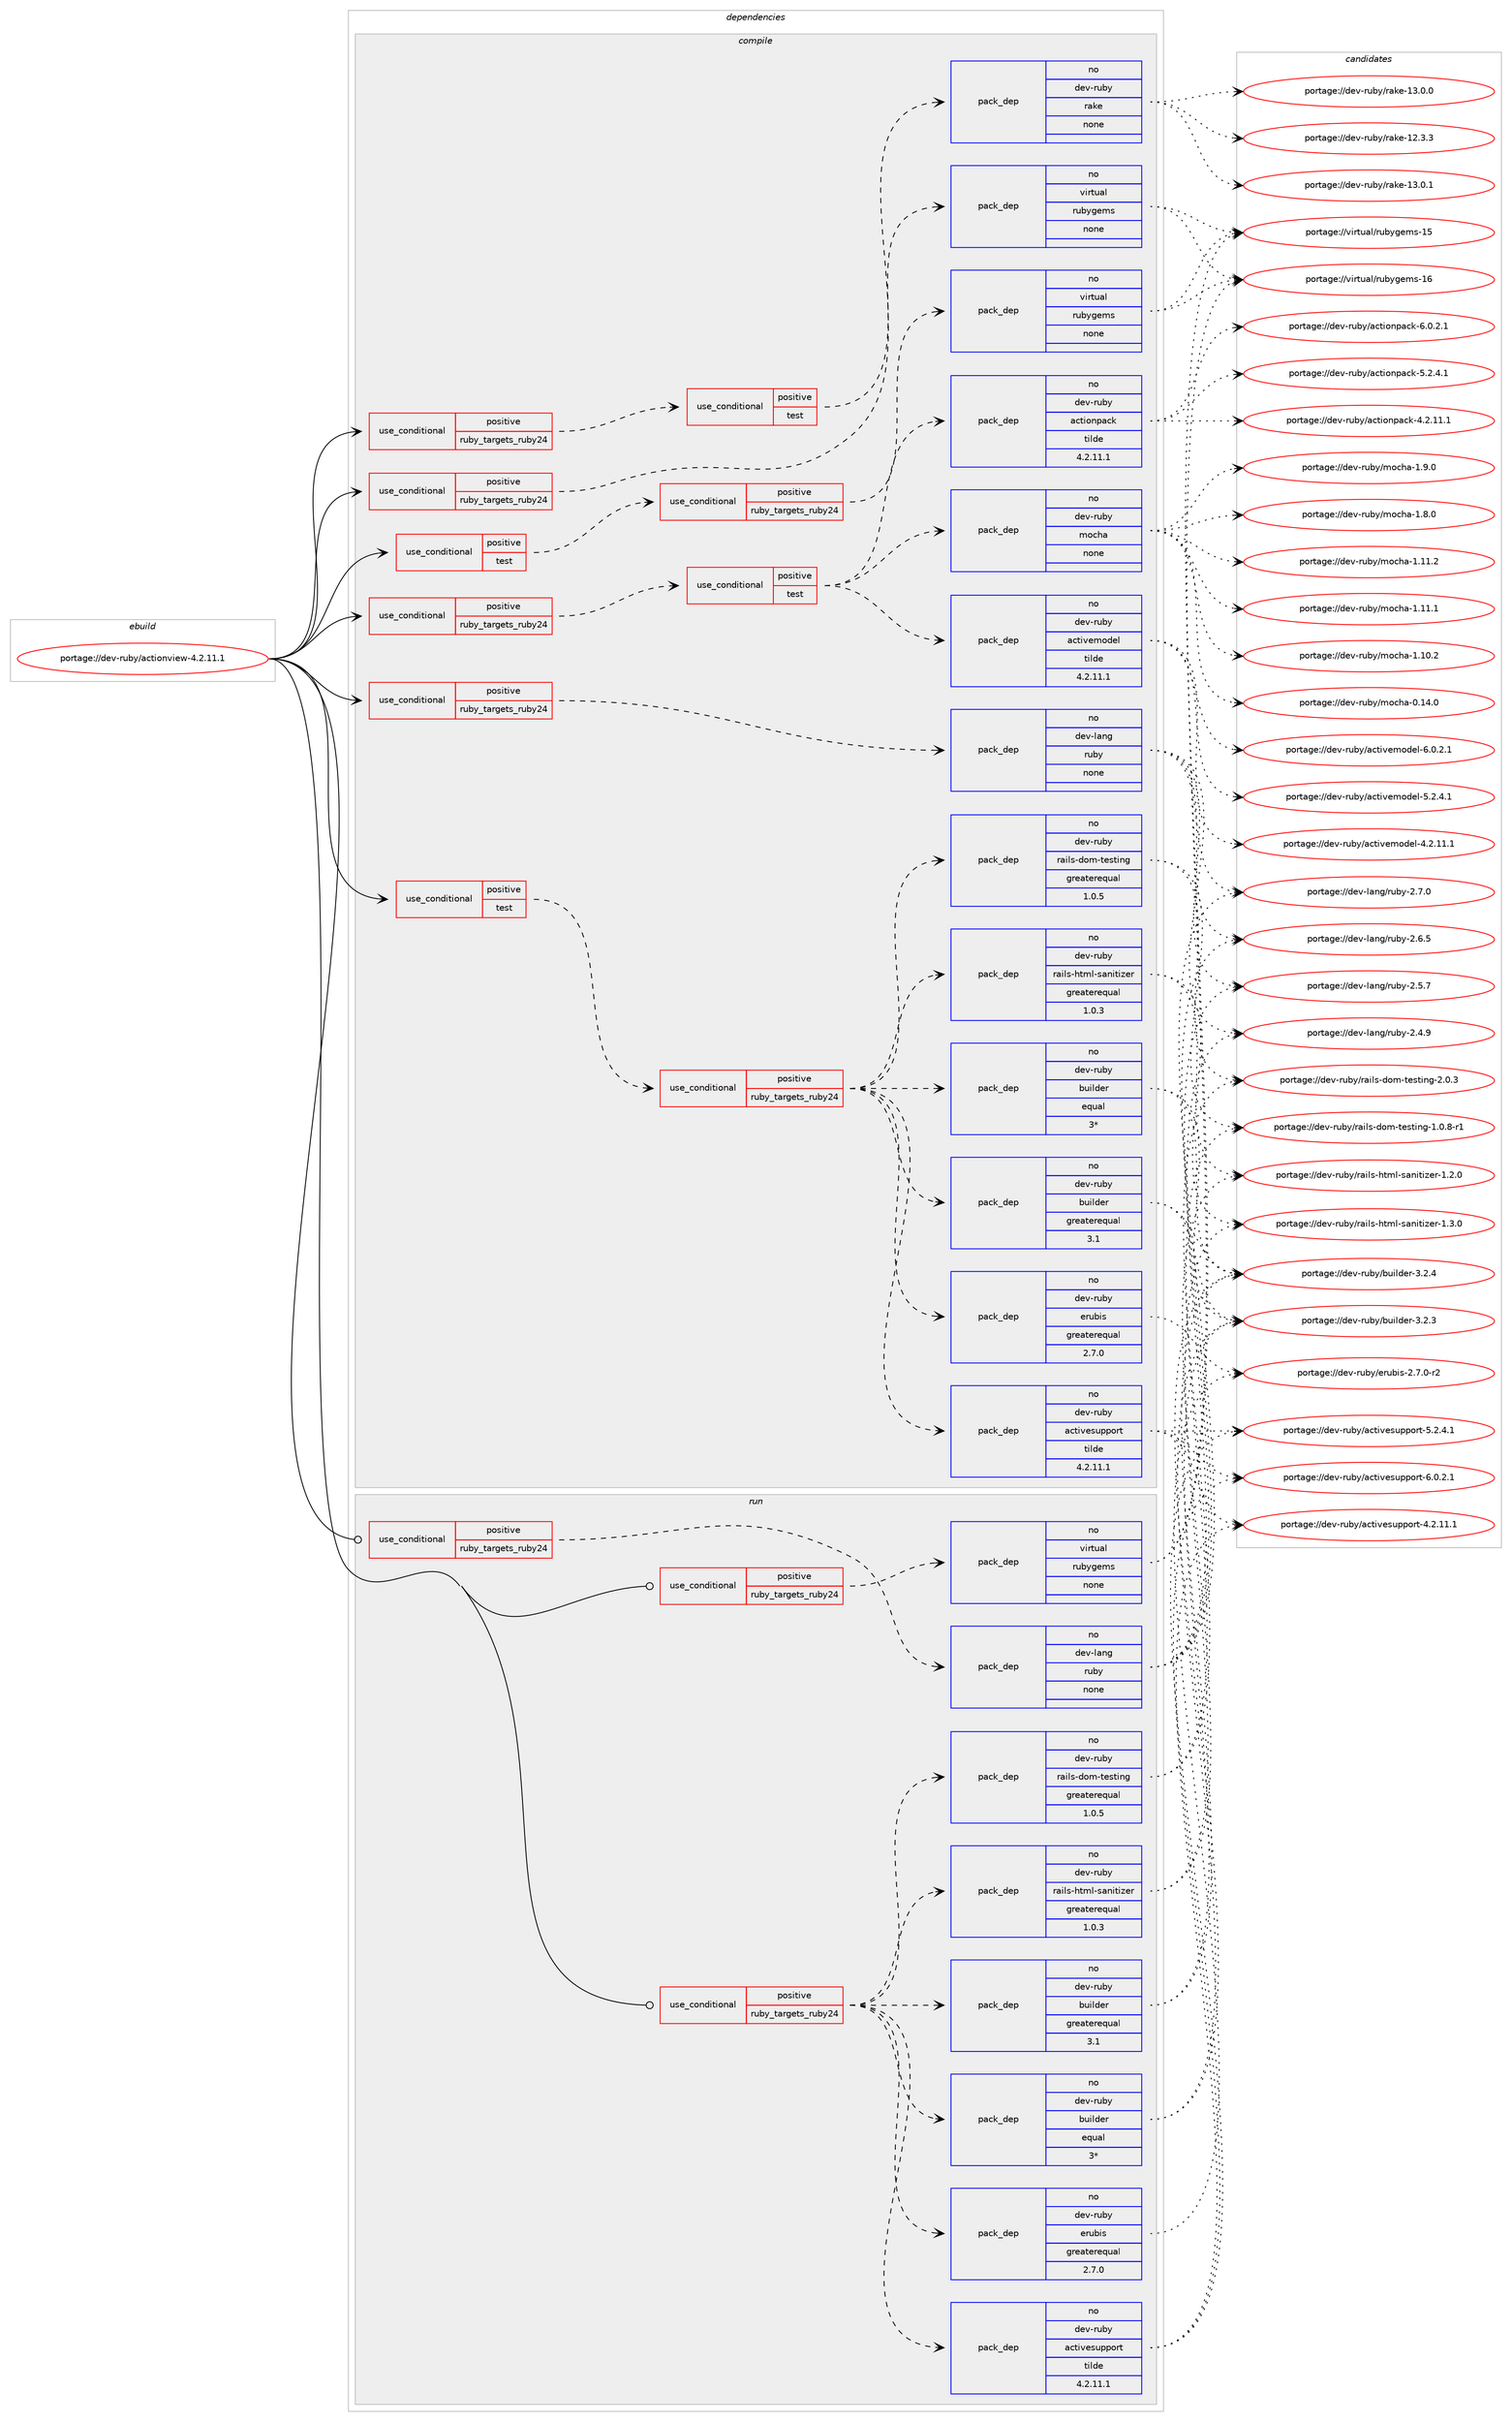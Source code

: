digraph prolog {

# *************
# Graph options
# *************

newrank=true;
concentrate=true;
compound=true;
graph [rankdir=LR,fontname=Helvetica,fontsize=10,ranksep=1.5];#, ranksep=2.5, nodesep=0.2];
edge  [arrowhead=vee];
node  [fontname=Helvetica,fontsize=10];

# **********
# The ebuild
# **********

subgraph cluster_leftcol {
color=gray;
rank=same;
label=<<i>ebuild</i>>;
id [label="portage://dev-ruby/actionview-4.2.11.1", color=red, width=4, href="../dev-ruby/actionview-4.2.11.1.svg"];
}

# ****************
# The dependencies
# ****************

subgraph cluster_midcol {
color=gray;
label=<<i>dependencies</i>>;
subgraph cluster_compile {
fillcolor="#eeeeee";
style=filled;
label=<<i>compile</i>>;
subgraph cond94756 {
dependency370819 [label=<<TABLE BORDER="0" CELLBORDER="1" CELLSPACING="0" CELLPADDING="4"><TR><TD ROWSPAN="3" CELLPADDING="10">use_conditional</TD></TR><TR><TD>positive</TD></TR><TR><TD>ruby_targets_ruby24</TD></TR></TABLE>>, shape=none, color=red];
subgraph cond94757 {
dependency370820 [label=<<TABLE BORDER="0" CELLBORDER="1" CELLSPACING="0" CELLPADDING="4"><TR><TD ROWSPAN="3" CELLPADDING="10">use_conditional</TD></TR><TR><TD>positive</TD></TR><TR><TD>test</TD></TR></TABLE>>, shape=none, color=red];
subgraph pack271210 {
dependency370821 [label=<<TABLE BORDER="0" CELLBORDER="1" CELLSPACING="0" CELLPADDING="4" WIDTH="220"><TR><TD ROWSPAN="6" CELLPADDING="30">pack_dep</TD></TR><TR><TD WIDTH="110">no</TD></TR><TR><TD>dev-ruby</TD></TR><TR><TD>mocha</TD></TR><TR><TD>none</TD></TR><TR><TD></TD></TR></TABLE>>, shape=none, color=blue];
}
dependency370820:e -> dependency370821:w [weight=20,style="dashed",arrowhead="vee"];
subgraph pack271211 {
dependency370822 [label=<<TABLE BORDER="0" CELLBORDER="1" CELLSPACING="0" CELLPADDING="4" WIDTH="220"><TR><TD ROWSPAN="6" CELLPADDING="30">pack_dep</TD></TR><TR><TD WIDTH="110">no</TD></TR><TR><TD>dev-ruby</TD></TR><TR><TD>actionpack</TD></TR><TR><TD>tilde</TD></TR><TR><TD>4.2.11.1</TD></TR></TABLE>>, shape=none, color=blue];
}
dependency370820:e -> dependency370822:w [weight=20,style="dashed",arrowhead="vee"];
subgraph pack271212 {
dependency370823 [label=<<TABLE BORDER="0" CELLBORDER="1" CELLSPACING="0" CELLPADDING="4" WIDTH="220"><TR><TD ROWSPAN="6" CELLPADDING="30">pack_dep</TD></TR><TR><TD WIDTH="110">no</TD></TR><TR><TD>dev-ruby</TD></TR><TR><TD>activemodel</TD></TR><TR><TD>tilde</TD></TR><TR><TD>4.2.11.1</TD></TR></TABLE>>, shape=none, color=blue];
}
dependency370820:e -> dependency370823:w [weight=20,style="dashed",arrowhead="vee"];
}
dependency370819:e -> dependency370820:w [weight=20,style="dashed",arrowhead="vee"];
}
id:e -> dependency370819:w [weight=20,style="solid",arrowhead="vee"];
subgraph cond94758 {
dependency370824 [label=<<TABLE BORDER="0" CELLBORDER="1" CELLSPACING="0" CELLPADDING="4"><TR><TD ROWSPAN="3" CELLPADDING="10">use_conditional</TD></TR><TR><TD>positive</TD></TR><TR><TD>ruby_targets_ruby24</TD></TR></TABLE>>, shape=none, color=red];
subgraph cond94759 {
dependency370825 [label=<<TABLE BORDER="0" CELLBORDER="1" CELLSPACING="0" CELLPADDING="4"><TR><TD ROWSPAN="3" CELLPADDING="10">use_conditional</TD></TR><TR><TD>positive</TD></TR><TR><TD>test</TD></TR></TABLE>>, shape=none, color=red];
subgraph pack271213 {
dependency370826 [label=<<TABLE BORDER="0" CELLBORDER="1" CELLSPACING="0" CELLPADDING="4" WIDTH="220"><TR><TD ROWSPAN="6" CELLPADDING="30">pack_dep</TD></TR><TR><TD WIDTH="110">no</TD></TR><TR><TD>dev-ruby</TD></TR><TR><TD>rake</TD></TR><TR><TD>none</TD></TR><TR><TD></TD></TR></TABLE>>, shape=none, color=blue];
}
dependency370825:e -> dependency370826:w [weight=20,style="dashed",arrowhead="vee"];
}
dependency370824:e -> dependency370825:w [weight=20,style="dashed",arrowhead="vee"];
}
id:e -> dependency370824:w [weight=20,style="solid",arrowhead="vee"];
subgraph cond94760 {
dependency370827 [label=<<TABLE BORDER="0" CELLBORDER="1" CELLSPACING="0" CELLPADDING="4"><TR><TD ROWSPAN="3" CELLPADDING="10">use_conditional</TD></TR><TR><TD>positive</TD></TR><TR><TD>ruby_targets_ruby24</TD></TR></TABLE>>, shape=none, color=red];
subgraph pack271214 {
dependency370828 [label=<<TABLE BORDER="0" CELLBORDER="1" CELLSPACING="0" CELLPADDING="4" WIDTH="220"><TR><TD ROWSPAN="6" CELLPADDING="30">pack_dep</TD></TR><TR><TD WIDTH="110">no</TD></TR><TR><TD>dev-lang</TD></TR><TR><TD>ruby</TD></TR><TR><TD>none</TD></TR><TR><TD></TD></TR></TABLE>>, shape=none, color=blue];
}
dependency370827:e -> dependency370828:w [weight=20,style="dashed",arrowhead="vee"];
}
id:e -> dependency370827:w [weight=20,style="solid",arrowhead="vee"];
subgraph cond94761 {
dependency370829 [label=<<TABLE BORDER="0" CELLBORDER="1" CELLSPACING="0" CELLPADDING="4"><TR><TD ROWSPAN="3" CELLPADDING="10">use_conditional</TD></TR><TR><TD>positive</TD></TR><TR><TD>ruby_targets_ruby24</TD></TR></TABLE>>, shape=none, color=red];
subgraph pack271215 {
dependency370830 [label=<<TABLE BORDER="0" CELLBORDER="1" CELLSPACING="0" CELLPADDING="4" WIDTH="220"><TR><TD ROWSPAN="6" CELLPADDING="30">pack_dep</TD></TR><TR><TD WIDTH="110">no</TD></TR><TR><TD>virtual</TD></TR><TR><TD>rubygems</TD></TR><TR><TD>none</TD></TR><TR><TD></TD></TR></TABLE>>, shape=none, color=blue];
}
dependency370829:e -> dependency370830:w [weight=20,style="dashed",arrowhead="vee"];
}
id:e -> dependency370829:w [weight=20,style="solid",arrowhead="vee"];
subgraph cond94762 {
dependency370831 [label=<<TABLE BORDER="0" CELLBORDER="1" CELLSPACING="0" CELLPADDING="4"><TR><TD ROWSPAN="3" CELLPADDING="10">use_conditional</TD></TR><TR><TD>positive</TD></TR><TR><TD>test</TD></TR></TABLE>>, shape=none, color=red];
subgraph cond94763 {
dependency370832 [label=<<TABLE BORDER="0" CELLBORDER="1" CELLSPACING="0" CELLPADDING="4"><TR><TD ROWSPAN="3" CELLPADDING="10">use_conditional</TD></TR><TR><TD>positive</TD></TR><TR><TD>ruby_targets_ruby24</TD></TR></TABLE>>, shape=none, color=red];
subgraph pack271216 {
dependency370833 [label=<<TABLE BORDER="0" CELLBORDER="1" CELLSPACING="0" CELLPADDING="4" WIDTH="220"><TR><TD ROWSPAN="6" CELLPADDING="30">pack_dep</TD></TR><TR><TD WIDTH="110">no</TD></TR><TR><TD>dev-ruby</TD></TR><TR><TD>activesupport</TD></TR><TR><TD>tilde</TD></TR><TR><TD>4.2.11.1</TD></TR></TABLE>>, shape=none, color=blue];
}
dependency370832:e -> dependency370833:w [weight=20,style="dashed",arrowhead="vee"];
subgraph pack271217 {
dependency370834 [label=<<TABLE BORDER="0" CELLBORDER="1" CELLSPACING="0" CELLPADDING="4" WIDTH="220"><TR><TD ROWSPAN="6" CELLPADDING="30">pack_dep</TD></TR><TR><TD WIDTH="110">no</TD></TR><TR><TD>dev-ruby</TD></TR><TR><TD>builder</TD></TR><TR><TD>greaterequal</TD></TR><TR><TD>3.1</TD></TR></TABLE>>, shape=none, color=blue];
}
dependency370832:e -> dependency370834:w [weight=20,style="dashed",arrowhead="vee"];
subgraph pack271218 {
dependency370835 [label=<<TABLE BORDER="0" CELLBORDER="1" CELLSPACING="0" CELLPADDING="4" WIDTH="220"><TR><TD ROWSPAN="6" CELLPADDING="30">pack_dep</TD></TR><TR><TD WIDTH="110">no</TD></TR><TR><TD>dev-ruby</TD></TR><TR><TD>builder</TD></TR><TR><TD>equal</TD></TR><TR><TD>3*</TD></TR></TABLE>>, shape=none, color=blue];
}
dependency370832:e -> dependency370835:w [weight=20,style="dashed",arrowhead="vee"];
subgraph pack271219 {
dependency370836 [label=<<TABLE BORDER="0" CELLBORDER="1" CELLSPACING="0" CELLPADDING="4" WIDTH="220"><TR><TD ROWSPAN="6" CELLPADDING="30">pack_dep</TD></TR><TR><TD WIDTH="110">no</TD></TR><TR><TD>dev-ruby</TD></TR><TR><TD>erubis</TD></TR><TR><TD>greaterequal</TD></TR><TR><TD>2.7.0</TD></TR></TABLE>>, shape=none, color=blue];
}
dependency370832:e -> dependency370836:w [weight=20,style="dashed",arrowhead="vee"];
subgraph pack271220 {
dependency370837 [label=<<TABLE BORDER="0" CELLBORDER="1" CELLSPACING="0" CELLPADDING="4" WIDTH="220"><TR><TD ROWSPAN="6" CELLPADDING="30">pack_dep</TD></TR><TR><TD WIDTH="110">no</TD></TR><TR><TD>dev-ruby</TD></TR><TR><TD>rails-html-sanitizer</TD></TR><TR><TD>greaterequal</TD></TR><TR><TD>1.0.3</TD></TR></TABLE>>, shape=none, color=blue];
}
dependency370832:e -> dependency370837:w [weight=20,style="dashed",arrowhead="vee"];
subgraph pack271221 {
dependency370838 [label=<<TABLE BORDER="0" CELLBORDER="1" CELLSPACING="0" CELLPADDING="4" WIDTH="220"><TR><TD ROWSPAN="6" CELLPADDING="30">pack_dep</TD></TR><TR><TD WIDTH="110">no</TD></TR><TR><TD>dev-ruby</TD></TR><TR><TD>rails-dom-testing</TD></TR><TR><TD>greaterequal</TD></TR><TR><TD>1.0.5</TD></TR></TABLE>>, shape=none, color=blue];
}
dependency370832:e -> dependency370838:w [weight=20,style="dashed",arrowhead="vee"];
}
dependency370831:e -> dependency370832:w [weight=20,style="dashed",arrowhead="vee"];
}
id:e -> dependency370831:w [weight=20,style="solid",arrowhead="vee"];
subgraph cond94764 {
dependency370839 [label=<<TABLE BORDER="0" CELLBORDER="1" CELLSPACING="0" CELLPADDING="4"><TR><TD ROWSPAN="3" CELLPADDING="10">use_conditional</TD></TR><TR><TD>positive</TD></TR><TR><TD>test</TD></TR></TABLE>>, shape=none, color=red];
subgraph cond94765 {
dependency370840 [label=<<TABLE BORDER="0" CELLBORDER="1" CELLSPACING="0" CELLPADDING="4"><TR><TD ROWSPAN="3" CELLPADDING="10">use_conditional</TD></TR><TR><TD>positive</TD></TR><TR><TD>ruby_targets_ruby24</TD></TR></TABLE>>, shape=none, color=red];
subgraph pack271222 {
dependency370841 [label=<<TABLE BORDER="0" CELLBORDER="1" CELLSPACING="0" CELLPADDING="4" WIDTH="220"><TR><TD ROWSPAN="6" CELLPADDING="30">pack_dep</TD></TR><TR><TD WIDTH="110">no</TD></TR><TR><TD>virtual</TD></TR><TR><TD>rubygems</TD></TR><TR><TD>none</TD></TR><TR><TD></TD></TR></TABLE>>, shape=none, color=blue];
}
dependency370840:e -> dependency370841:w [weight=20,style="dashed",arrowhead="vee"];
}
dependency370839:e -> dependency370840:w [weight=20,style="dashed",arrowhead="vee"];
}
id:e -> dependency370839:w [weight=20,style="solid",arrowhead="vee"];
}
subgraph cluster_compileandrun {
fillcolor="#eeeeee";
style=filled;
label=<<i>compile and run</i>>;
}
subgraph cluster_run {
fillcolor="#eeeeee";
style=filled;
label=<<i>run</i>>;
subgraph cond94766 {
dependency370842 [label=<<TABLE BORDER="0" CELLBORDER="1" CELLSPACING="0" CELLPADDING="4"><TR><TD ROWSPAN="3" CELLPADDING="10">use_conditional</TD></TR><TR><TD>positive</TD></TR><TR><TD>ruby_targets_ruby24</TD></TR></TABLE>>, shape=none, color=red];
subgraph pack271223 {
dependency370843 [label=<<TABLE BORDER="0" CELLBORDER="1" CELLSPACING="0" CELLPADDING="4" WIDTH="220"><TR><TD ROWSPAN="6" CELLPADDING="30">pack_dep</TD></TR><TR><TD WIDTH="110">no</TD></TR><TR><TD>dev-lang</TD></TR><TR><TD>ruby</TD></TR><TR><TD>none</TD></TR><TR><TD></TD></TR></TABLE>>, shape=none, color=blue];
}
dependency370842:e -> dependency370843:w [weight=20,style="dashed",arrowhead="vee"];
}
id:e -> dependency370842:w [weight=20,style="solid",arrowhead="odot"];
subgraph cond94767 {
dependency370844 [label=<<TABLE BORDER="0" CELLBORDER="1" CELLSPACING="0" CELLPADDING="4"><TR><TD ROWSPAN="3" CELLPADDING="10">use_conditional</TD></TR><TR><TD>positive</TD></TR><TR><TD>ruby_targets_ruby24</TD></TR></TABLE>>, shape=none, color=red];
subgraph pack271224 {
dependency370845 [label=<<TABLE BORDER="0" CELLBORDER="1" CELLSPACING="0" CELLPADDING="4" WIDTH="220"><TR><TD ROWSPAN="6" CELLPADDING="30">pack_dep</TD></TR><TR><TD WIDTH="110">no</TD></TR><TR><TD>dev-ruby</TD></TR><TR><TD>activesupport</TD></TR><TR><TD>tilde</TD></TR><TR><TD>4.2.11.1</TD></TR></TABLE>>, shape=none, color=blue];
}
dependency370844:e -> dependency370845:w [weight=20,style="dashed",arrowhead="vee"];
subgraph pack271225 {
dependency370846 [label=<<TABLE BORDER="0" CELLBORDER="1" CELLSPACING="0" CELLPADDING="4" WIDTH="220"><TR><TD ROWSPAN="6" CELLPADDING="30">pack_dep</TD></TR><TR><TD WIDTH="110">no</TD></TR><TR><TD>dev-ruby</TD></TR><TR><TD>builder</TD></TR><TR><TD>greaterequal</TD></TR><TR><TD>3.1</TD></TR></TABLE>>, shape=none, color=blue];
}
dependency370844:e -> dependency370846:w [weight=20,style="dashed",arrowhead="vee"];
subgraph pack271226 {
dependency370847 [label=<<TABLE BORDER="0" CELLBORDER="1" CELLSPACING="0" CELLPADDING="4" WIDTH="220"><TR><TD ROWSPAN="6" CELLPADDING="30">pack_dep</TD></TR><TR><TD WIDTH="110">no</TD></TR><TR><TD>dev-ruby</TD></TR><TR><TD>builder</TD></TR><TR><TD>equal</TD></TR><TR><TD>3*</TD></TR></TABLE>>, shape=none, color=blue];
}
dependency370844:e -> dependency370847:w [weight=20,style="dashed",arrowhead="vee"];
subgraph pack271227 {
dependency370848 [label=<<TABLE BORDER="0" CELLBORDER="1" CELLSPACING="0" CELLPADDING="4" WIDTH="220"><TR><TD ROWSPAN="6" CELLPADDING="30">pack_dep</TD></TR><TR><TD WIDTH="110">no</TD></TR><TR><TD>dev-ruby</TD></TR><TR><TD>erubis</TD></TR><TR><TD>greaterequal</TD></TR><TR><TD>2.7.0</TD></TR></TABLE>>, shape=none, color=blue];
}
dependency370844:e -> dependency370848:w [weight=20,style="dashed",arrowhead="vee"];
subgraph pack271228 {
dependency370849 [label=<<TABLE BORDER="0" CELLBORDER="1" CELLSPACING="0" CELLPADDING="4" WIDTH="220"><TR><TD ROWSPAN="6" CELLPADDING="30">pack_dep</TD></TR><TR><TD WIDTH="110">no</TD></TR><TR><TD>dev-ruby</TD></TR><TR><TD>rails-html-sanitizer</TD></TR><TR><TD>greaterequal</TD></TR><TR><TD>1.0.3</TD></TR></TABLE>>, shape=none, color=blue];
}
dependency370844:e -> dependency370849:w [weight=20,style="dashed",arrowhead="vee"];
subgraph pack271229 {
dependency370850 [label=<<TABLE BORDER="0" CELLBORDER="1" CELLSPACING="0" CELLPADDING="4" WIDTH="220"><TR><TD ROWSPAN="6" CELLPADDING="30">pack_dep</TD></TR><TR><TD WIDTH="110">no</TD></TR><TR><TD>dev-ruby</TD></TR><TR><TD>rails-dom-testing</TD></TR><TR><TD>greaterequal</TD></TR><TR><TD>1.0.5</TD></TR></TABLE>>, shape=none, color=blue];
}
dependency370844:e -> dependency370850:w [weight=20,style="dashed",arrowhead="vee"];
}
id:e -> dependency370844:w [weight=20,style="solid",arrowhead="odot"];
subgraph cond94768 {
dependency370851 [label=<<TABLE BORDER="0" CELLBORDER="1" CELLSPACING="0" CELLPADDING="4"><TR><TD ROWSPAN="3" CELLPADDING="10">use_conditional</TD></TR><TR><TD>positive</TD></TR><TR><TD>ruby_targets_ruby24</TD></TR></TABLE>>, shape=none, color=red];
subgraph pack271230 {
dependency370852 [label=<<TABLE BORDER="0" CELLBORDER="1" CELLSPACING="0" CELLPADDING="4" WIDTH="220"><TR><TD ROWSPAN="6" CELLPADDING="30">pack_dep</TD></TR><TR><TD WIDTH="110">no</TD></TR><TR><TD>virtual</TD></TR><TR><TD>rubygems</TD></TR><TR><TD>none</TD></TR><TR><TD></TD></TR></TABLE>>, shape=none, color=blue];
}
dependency370851:e -> dependency370852:w [weight=20,style="dashed",arrowhead="vee"];
}
id:e -> dependency370851:w [weight=20,style="solid",arrowhead="odot"];
}
}

# **************
# The candidates
# **************

subgraph cluster_choices {
rank=same;
color=gray;
label=<<i>candidates</i>>;

subgraph choice271210 {
color=black;
nodesep=1;
choice1001011184511411798121471091119910497454946574648 [label="portage://dev-ruby/mocha-1.9.0", color=red, width=4,href="../dev-ruby/mocha-1.9.0.svg"];
choice1001011184511411798121471091119910497454946564648 [label="portage://dev-ruby/mocha-1.8.0", color=red, width=4,href="../dev-ruby/mocha-1.8.0.svg"];
choice100101118451141179812147109111991049745494649494650 [label="portage://dev-ruby/mocha-1.11.2", color=red, width=4,href="../dev-ruby/mocha-1.11.2.svg"];
choice100101118451141179812147109111991049745494649494649 [label="portage://dev-ruby/mocha-1.11.1", color=red, width=4,href="../dev-ruby/mocha-1.11.1.svg"];
choice100101118451141179812147109111991049745494649484650 [label="portage://dev-ruby/mocha-1.10.2", color=red, width=4,href="../dev-ruby/mocha-1.10.2.svg"];
choice100101118451141179812147109111991049745484649524648 [label="portage://dev-ruby/mocha-0.14.0", color=red, width=4,href="../dev-ruby/mocha-0.14.0.svg"];
dependency370821:e -> choice1001011184511411798121471091119910497454946574648:w [style=dotted,weight="100"];
dependency370821:e -> choice1001011184511411798121471091119910497454946564648:w [style=dotted,weight="100"];
dependency370821:e -> choice100101118451141179812147109111991049745494649494650:w [style=dotted,weight="100"];
dependency370821:e -> choice100101118451141179812147109111991049745494649494649:w [style=dotted,weight="100"];
dependency370821:e -> choice100101118451141179812147109111991049745494649484650:w [style=dotted,weight="100"];
dependency370821:e -> choice100101118451141179812147109111991049745484649524648:w [style=dotted,weight="100"];
}
subgraph choice271211 {
color=black;
nodesep=1;
choice100101118451141179812147979911610511111011297991074554464846504649 [label="portage://dev-ruby/actionpack-6.0.2.1", color=red, width=4,href="../dev-ruby/actionpack-6.0.2.1.svg"];
choice100101118451141179812147979911610511111011297991074553465046524649 [label="portage://dev-ruby/actionpack-5.2.4.1", color=red, width=4,href="../dev-ruby/actionpack-5.2.4.1.svg"];
choice10010111845114117981214797991161051111101129799107455246504649494649 [label="portage://dev-ruby/actionpack-4.2.11.1", color=red, width=4,href="../dev-ruby/actionpack-4.2.11.1.svg"];
dependency370822:e -> choice100101118451141179812147979911610511111011297991074554464846504649:w [style=dotted,weight="100"];
dependency370822:e -> choice100101118451141179812147979911610511111011297991074553465046524649:w [style=dotted,weight="100"];
dependency370822:e -> choice10010111845114117981214797991161051111101129799107455246504649494649:w [style=dotted,weight="100"];
}
subgraph choice271212 {
color=black;
nodesep=1;
choice10010111845114117981214797991161051181011091111001011084554464846504649 [label="portage://dev-ruby/activemodel-6.0.2.1", color=red, width=4,href="../dev-ruby/activemodel-6.0.2.1.svg"];
choice10010111845114117981214797991161051181011091111001011084553465046524649 [label="portage://dev-ruby/activemodel-5.2.4.1", color=red, width=4,href="../dev-ruby/activemodel-5.2.4.1.svg"];
choice1001011184511411798121479799116105118101109111100101108455246504649494649 [label="portage://dev-ruby/activemodel-4.2.11.1", color=red, width=4,href="../dev-ruby/activemodel-4.2.11.1.svg"];
dependency370823:e -> choice10010111845114117981214797991161051181011091111001011084554464846504649:w [style=dotted,weight="100"];
dependency370823:e -> choice10010111845114117981214797991161051181011091111001011084553465046524649:w [style=dotted,weight="100"];
dependency370823:e -> choice1001011184511411798121479799116105118101109111100101108455246504649494649:w [style=dotted,weight="100"];
}
subgraph choice271213 {
color=black;
nodesep=1;
choice1001011184511411798121471149710710145495146484649 [label="portage://dev-ruby/rake-13.0.1", color=red, width=4,href="../dev-ruby/rake-13.0.1.svg"];
choice1001011184511411798121471149710710145495146484648 [label="portage://dev-ruby/rake-13.0.0", color=red, width=4,href="../dev-ruby/rake-13.0.0.svg"];
choice1001011184511411798121471149710710145495046514651 [label="portage://dev-ruby/rake-12.3.3", color=red, width=4,href="../dev-ruby/rake-12.3.3.svg"];
dependency370826:e -> choice1001011184511411798121471149710710145495146484649:w [style=dotted,weight="100"];
dependency370826:e -> choice1001011184511411798121471149710710145495146484648:w [style=dotted,weight="100"];
dependency370826:e -> choice1001011184511411798121471149710710145495046514651:w [style=dotted,weight="100"];
}
subgraph choice271214 {
color=black;
nodesep=1;
choice10010111845108971101034711411798121455046554648 [label="portage://dev-lang/ruby-2.7.0", color=red, width=4,href="../dev-lang/ruby-2.7.0.svg"];
choice10010111845108971101034711411798121455046544653 [label="portage://dev-lang/ruby-2.6.5", color=red, width=4,href="../dev-lang/ruby-2.6.5.svg"];
choice10010111845108971101034711411798121455046534655 [label="portage://dev-lang/ruby-2.5.7", color=red, width=4,href="../dev-lang/ruby-2.5.7.svg"];
choice10010111845108971101034711411798121455046524657 [label="portage://dev-lang/ruby-2.4.9", color=red, width=4,href="../dev-lang/ruby-2.4.9.svg"];
dependency370828:e -> choice10010111845108971101034711411798121455046554648:w [style=dotted,weight="100"];
dependency370828:e -> choice10010111845108971101034711411798121455046544653:w [style=dotted,weight="100"];
dependency370828:e -> choice10010111845108971101034711411798121455046534655:w [style=dotted,weight="100"];
dependency370828:e -> choice10010111845108971101034711411798121455046524657:w [style=dotted,weight="100"];
}
subgraph choice271215 {
color=black;
nodesep=1;
choice118105114116117971084711411798121103101109115454954 [label="portage://virtual/rubygems-16", color=red, width=4,href="../virtual/rubygems-16.svg"];
choice118105114116117971084711411798121103101109115454953 [label="portage://virtual/rubygems-15", color=red, width=4,href="../virtual/rubygems-15.svg"];
dependency370830:e -> choice118105114116117971084711411798121103101109115454954:w [style=dotted,weight="100"];
dependency370830:e -> choice118105114116117971084711411798121103101109115454953:w [style=dotted,weight="100"];
}
subgraph choice271216 {
color=black;
nodesep=1;
choice10010111845114117981214797991161051181011151171121121111141164554464846504649 [label="portage://dev-ruby/activesupport-6.0.2.1", color=red, width=4,href="../dev-ruby/activesupport-6.0.2.1.svg"];
choice10010111845114117981214797991161051181011151171121121111141164553465046524649 [label="portage://dev-ruby/activesupport-5.2.4.1", color=red, width=4,href="../dev-ruby/activesupport-5.2.4.1.svg"];
choice1001011184511411798121479799116105118101115117112112111114116455246504649494649 [label="portage://dev-ruby/activesupport-4.2.11.1", color=red, width=4,href="../dev-ruby/activesupport-4.2.11.1.svg"];
dependency370833:e -> choice10010111845114117981214797991161051181011151171121121111141164554464846504649:w [style=dotted,weight="100"];
dependency370833:e -> choice10010111845114117981214797991161051181011151171121121111141164553465046524649:w [style=dotted,weight="100"];
dependency370833:e -> choice1001011184511411798121479799116105118101115117112112111114116455246504649494649:w [style=dotted,weight="100"];
}
subgraph choice271217 {
color=black;
nodesep=1;
choice10010111845114117981214798117105108100101114455146504652 [label="portage://dev-ruby/builder-3.2.4", color=red, width=4,href="../dev-ruby/builder-3.2.4.svg"];
choice10010111845114117981214798117105108100101114455146504651 [label="portage://dev-ruby/builder-3.2.3", color=red, width=4,href="../dev-ruby/builder-3.2.3.svg"];
dependency370834:e -> choice10010111845114117981214798117105108100101114455146504652:w [style=dotted,weight="100"];
dependency370834:e -> choice10010111845114117981214798117105108100101114455146504651:w [style=dotted,weight="100"];
}
subgraph choice271218 {
color=black;
nodesep=1;
choice10010111845114117981214798117105108100101114455146504652 [label="portage://dev-ruby/builder-3.2.4", color=red, width=4,href="../dev-ruby/builder-3.2.4.svg"];
choice10010111845114117981214798117105108100101114455146504651 [label="portage://dev-ruby/builder-3.2.3", color=red, width=4,href="../dev-ruby/builder-3.2.3.svg"];
dependency370835:e -> choice10010111845114117981214798117105108100101114455146504652:w [style=dotted,weight="100"];
dependency370835:e -> choice10010111845114117981214798117105108100101114455146504651:w [style=dotted,weight="100"];
}
subgraph choice271219 {
color=black;
nodesep=1;
choice100101118451141179812147101114117981051154550465546484511450 [label="portage://dev-ruby/erubis-2.7.0-r2", color=red, width=4,href="../dev-ruby/erubis-2.7.0-r2.svg"];
dependency370836:e -> choice100101118451141179812147101114117981051154550465546484511450:w [style=dotted,weight="100"];
}
subgraph choice271220 {
color=black;
nodesep=1;
choice10010111845114117981214711497105108115451041161091084511597110105116105122101114454946514648 [label="portage://dev-ruby/rails-html-sanitizer-1.3.0", color=red, width=4,href="../dev-ruby/rails-html-sanitizer-1.3.0.svg"];
choice10010111845114117981214711497105108115451041161091084511597110105116105122101114454946504648 [label="portage://dev-ruby/rails-html-sanitizer-1.2.0", color=red, width=4,href="../dev-ruby/rails-html-sanitizer-1.2.0.svg"];
dependency370837:e -> choice10010111845114117981214711497105108115451041161091084511597110105116105122101114454946514648:w [style=dotted,weight="100"];
dependency370837:e -> choice10010111845114117981214711497105108115451041161091084511597110105116105122101114454946504648:w [style=dotted,weight="100"];
}
subgraph choice271221 {
color=black;
nodesep=1;
choice100101118451141179812147114971051081154510011110945116101115116105110103455046484651 [label="portage://dev-ruby/rails-dom-testing-2.0.3", color=red, width=4,href="../dev-ruby/rails-dom-testing-2.0.3.svg"];
choice1001011184511411798121471149710510811545100111109451161011151161051101034549464846564511449 [label="portage://dev-ruby/rails-dom-testing-1.0.8-r1", color=red, width=4,href="../dev-ruby/rails-dom-testing-1.0.8-r1.svg"];
dependency370838:e -> choice100101118451141179812147114971051081154510011110945116101115116105110103455046484651:w [style=dotted,weight="100"];
dependency370838:e -> choice1001011184511411798121471149710510811545100111109451161011151161051101034549464846564511449:w [style=dotted,weight="100"];
}
subgraph choice271222 {
color=black;
nodesep=1;
choice118105114116117971084711411798121103101109115454954 [label="portage://virtual/rubygems-16", color=red, width=4,href="../virtual/rubygems-16.svg"];
choice118105114116117971084711411798121103101109115454953 [label="portage://virtual/rubygems-15", color=red, width=4,href="../virtual/rubygems-15.svg"];
dependency370841:e -> choice118105114116117971084711411798121103101109115454954:w [style=dotted,weight="100"];
dependency370841:e -> choice118105114116117971084711411798121103101109115454953:w [style=dotted,weight="100"];
}
subgraph choice271223 {
color=black;
nodesep=1;
choice10010111845108971101034711411798121455046554648 [label="portage://dev-lang/ruby-2.7.0", color=red, width=4,href="../dev-lang/ruby-2.7.0.svg"];
choice10010111845108971101034711411798121455046544653 [label="portage://dev-lang/ruby-2.6.5", color=red, width=4,href="../dev-lang/ruby-2.6.5.svg"];
choice10010111845108971101034711411798121455046534655 [label="portage://dev-lang/ruby-2.5.7", color=red, width=4,href="../dev-lang/ruby-2.5.7.svg"];
choice10010111845108971101034711411798121455046524657 [label="portage://dev-lang/ruby-2.4.9", color=red, width=4,href="../dev-lang/ruby-2.4.9.svg"];
dependency370843:e -> choice10010111845108971101034711411798121455046554648:w [style=dotted,weight="100"];
dependency370843:e -> choice10010111845108971101034711411798121455046544653:w [style=dotted,weight="100"];
dependency370843:e -> choice10010111845108971101034711411798121455046534655:w [style=dotted,weight="100"];
dependency370843:e -> choice10010111845108971101034711411798121455046524657:w [style=dotted,weight="100"];
}
subgraph choice271224 {
color=black;
nodesep=1;
choice10010111845114117981214797991161051181011151171121121111141164554464846504649 [label="portage://dev-ruby/activesupport-6.0.2.1", color=red, width=4,href="../dev-ruby/activesupport-6.0.2.1.svg"];
choice10010111845114117981214797991161051181011151171121121111141164553465046524649 [label="portage://dev-ruby/activesupport-5.2.4.1", color=red, width=4,href="../dev-ruby/activesupport-5.2.4.1.svg"];
choice1001011184511411798121479799116105118101115117112112111114116455246504649494649 [label="portage://dev-ruby/activesupport-4.2.11.1", color=red, width=4,href="../dev-ruby/activesupport-4.2.11.1.svg"];
dependency370845:e -> choice10010111845114117981214797991161051181011151171121121111141164554464846504649:w [style=dotted,weight="100"];
dependency370845:e -> choice10010111845114117981214797991161051181011151171121121111141164553465046524649:w [style=dotted,weight="100"];
dependency370845:e -> choice1001011184511411798121479799116105118101115117112112111114116455246504649494649:w [style=dotted,weight="100"];
}
subgraph choice271225 {
color=black;
nodesep=1;
choice10010111845114117981214798117105108100101114455146504652 [label="portage://dev-ruby/builder-3.2.4", color=red, width=4,href="../dev-ruby/builder-3.2.4.svg"];
choice10010111845114117981214798117105108100101114455146504651 [label="portage://dev-ruby/builder-3.2.3", color=red, width=4,href="../dev-ruby/builder-3.2.3.svg"];
dependency370846:e -> choice10010111845114117981214798117105108100101114455146504652:w [style=dotted,weight="100"];
dependency370846:e -> choice10010111845114117981214798117105108100101114455146504651:w [style=dotted,weight="100"];
}
subgraph choice271226 {
color=black;
nodesep=1;
choice10010111845114117981214798117105108100101114455146504652 [label="portage://dev-ruby/builder-3.2.4", color=red, width=4,href="../dev-ruby/builder-3.2.4.svg"];
choice10010111845114117981214798117105108100101114455146504651 [label="portage://dev-ruby/builder-3.2.3", color=red, width=4,href="../dev-ruby/builder-3.2.3.svg"];
dependency370847:e -> choice10010111845114117981214798117105108100101114455146504652:w [style=dotted,weight="100"];
dependency370847:e -> choice10010111845114117981214798117105108100101114455146504651:w [style=dotted,weight="100"];
}
subgraph choice271227 {
color=black;
nodesep=1;
choice100101118451141179812147101114117981051154550465546484511450 [label="portage://dev-ruby/erubis-2.7.0-r2", color=red, width=4,href="../dev-ruby/erubis-2.7.0-r2.svg"];
dependency370848:e -> choice100101118451141179812147101114117981051154550465546484511450:w [style=dotted,weight="100"];
}
subgraph choice271228 {
color=black;
nodesep=1;
choice10010111845114117981214711497105108115451041161091084511597110105116105122101114454946514648 [label="portage://dev-ruby/rails-html-sanitizer-1.3.0", color=red, width=4,href="../dev-ruby/rails-html-sanitizer-1.3.0.svg"];
choice10010111845114117981214711497105108115451041161091084511597110105116105122101114454946504648 [label="portage://dev-ruby/rails-html-sanitizer-1.2.0", color=red, width=4,href="../dev-ruby/rails-html-sanitizer-1.2.0.svg"];
dependency370849:e -> choice10010111845114117981214711497105108115451041161091084511597110105116105122101114454946514648:w [style=dotted,weight="100"];
dependency370849:e -> choice10010111845114117981214711497105108115451041161091084511597110105116105122101114454946504648:w [style=dotted,weight="100"];
}
subgraph choice271229 {
color=black;
nodesep=1;
choice100101118451141179812147114971051081154510011110945116101115116105110103455046484651 [label="portage://dev-ruby/rails-dom-testing-2.0.3", color=red, width=4,href="../dev-ruby/rails-dom-testing-2.0.3.svg"];
choice1001011184511411798121471149710510811545100111109451161011151161051101034549464846564511449 [label="portage://dev-ruby/rails-dom-testing-1.0.8-r1", color=red, width=4,href="../dev-ruby/rails-dom-testing-1.0.8-r1.svg"];
dependency370850:e -> choice100101118451141179812147114971051081154510011110945116101115116105110103455046484651:w [style=dotted,weight="100"];
dependency370850:e -> choice1001011184511411798121471149710510811545100111109451161011151161051101034549464846564511449:w [style=dotted,weight="100"];
}
subgraph choice271230 {
color=black;
nodesep=1;
choice118105114116117971084711411798121103101109115454954 [label="portage://virtual/rubygems-16", color=red, width=4,href="../virtual/rubygems-16.svg"];
choice118105114116117971084711411798121103101109115454953 [label="portage://virtual/rubygems-15", color=red, width=4,href="../virtual/rubygems-15.svg"];
dependency370852:e -> choice118105114116117971084711411798121103101109115454954:w [style=dotted,weight="100"];
dependency370852:e -> choice118105114116117971084711411798121103101109115454953:w [style=dotted,weight="100"];
}
}

}
